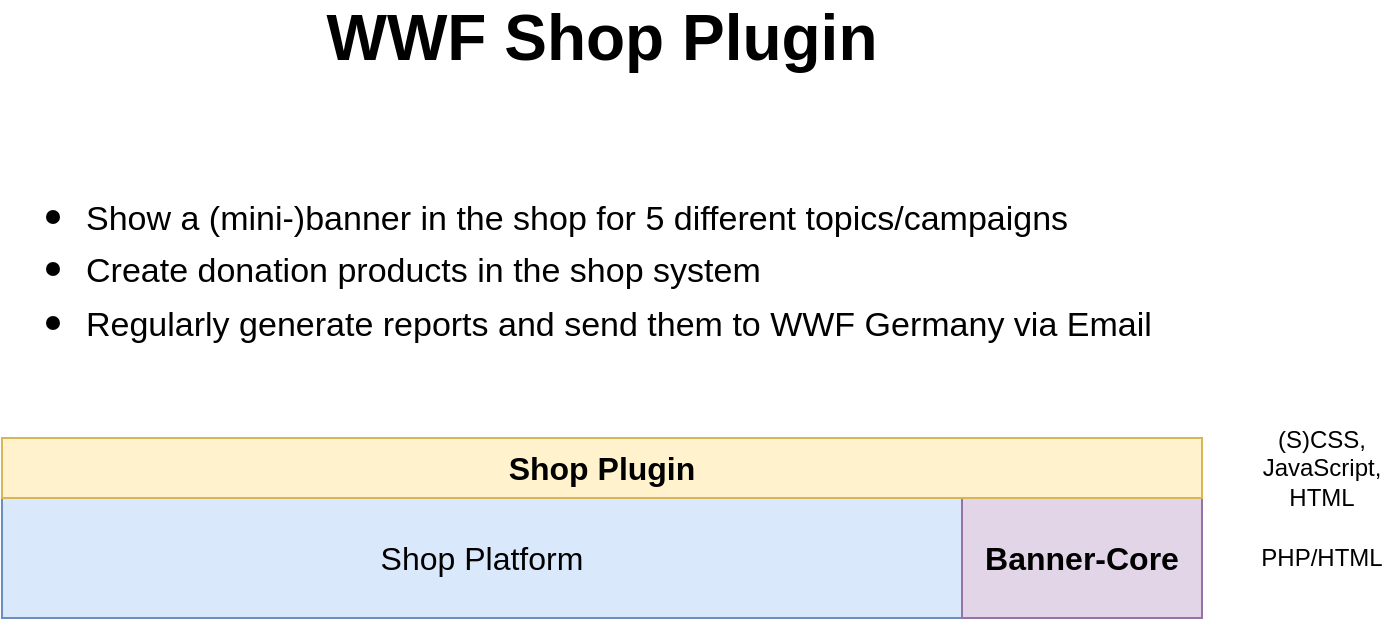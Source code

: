 <mxfile version="10.8.0" type="device"><diagram id="u1Dbs-DO45n9zo9vhPy0" name="Page-1"><mxGraphModel dx="996" dy="604" grid="1" gridSize="10" guides="1" tooltips="1" connect="1" arrows="1" fold="1" page="1" pageScale="1" pageWidth="827" pageHeight="1169" math="0" shadow="0"><root><mxCell id="0"/><mxCell id="1" parent="0"/><mxCell id="m21o9K363B3PNCNqK6Zr-1" value="&lt;font style=&quot;font-size: 32px;&quot;&gt;WWF Shop Plugin&lt;/font&gt;" style="text;html=1;strokeColor=none;fillColor=none;align=center;verticalAlign=middle;whiteSpace=wrap;rounded=0;fontSize=32;fontStyle=1" vertex="1" parent="1"><mxGeometry x="80" y="40" width="600" height="20" as="geometry"/></mxCell><mxCell id="m21o9K363B3PNCNqK6Zr-2" value="Shop Platform" style="rounded=0;whiteSpace=wrap;html=1;fontSize=16;fillColor=#dae8fc;strokeColor=#6c8ebf;" vertex="1" parent="1"><mxGeometry x="80" y="280" width="480" height="60" as="geometry"/></mxCell><mxCell id="m21o9K363B3PNCNqK6Zr-3" value="Banner-Core" style="rounded=0;whiteSpace=wrap;html=1;fontSize=16;fillColor=#e1d5e7;strokeColor=#9673a6;fontStyle=1" vertex="1" parent="1"><mxGeometry x="560" y="280" width="120" height="60" as="geometry"/></mxCell><mxCell id="m21o9K363B3PNCNqK6Zr-4" value="Shop Plugin" style="rounded=0;whiteSpace=wrap;html=1;fontSize=16;fillColor=#fff2cc;strokeColor=#d6b656;fontStyle=1" vertex="1" parent="1"><mxGeometry x="80" y="250" width="600" height="30" as="geometry"/></mxCell><mxCell id="m21o9K363B3PNCNqK6Zr-6" value="&lt;ul&gt;&lt;li&gt;&lt;font style=&quot;font-size: 17px&quot;&gt;Show a (mini-)banner in the shop for 5 different topics/campaigns&lt;/font&gt;&lt;/li&gt;&lt;li&gt;&lt;font style=&quot;font-size: 17px&quot;&gt;Create donation products in the shop system&lt;/font&gt;&lt;/li&gt;&lt;li&gt;&lt;font style=&quot;font-size: 17px&quot;&gt;Regularly generate reports and send them to WWF Germany via Email&lt;/font&gt;&lt;/li&gt;&lt;/ul&gt;" style="text;html=1;strokeColor=none;fillColor=none;align=left;verticalAlign=middle;whiteSpace=wrap;rounded=0;fontSize=22;horizontal=1;" vertex="1" parent="1"><mxGeometry x="80" y="80" width="600" height="170" as="geometry"/></mxCell><mxCell id="m21o9K363B3PNCNqK6Zr-7" value="&lt;font style=&quot;font-size: 12px;&quot;&gt;PHP/HTML&lt;/font&gt;" style="text;html=1;strokeColor=none;fillColor=none;align=center;verticalAlign=middle;whiteSpace=wrap;rounded=0;fontSize=12;" vertex="1" parent="1"><mxGeometry x="720" y="300" width="40" height="20" as="geometry"/></mxCell><mxCell id="m21o9K363B3PNCNqK6Zr-9" value="&lt;font style=&quot;font-size: 12px&quot;&gt;(S)CSS, JavaScript, HTML&lt;/font&gt;" style="text;html=1;strokeColor=none;fillColor=none;align=center;verticalAlign=middle;whiteSpace=wrap;rounded=0;fontSize=12;" vertex="1" parent="1"><mxGeometry x="720" y="255" width="40" height="20" as="geometry"/></mxCell></root></mxGraphModel></diagram></mxfile>